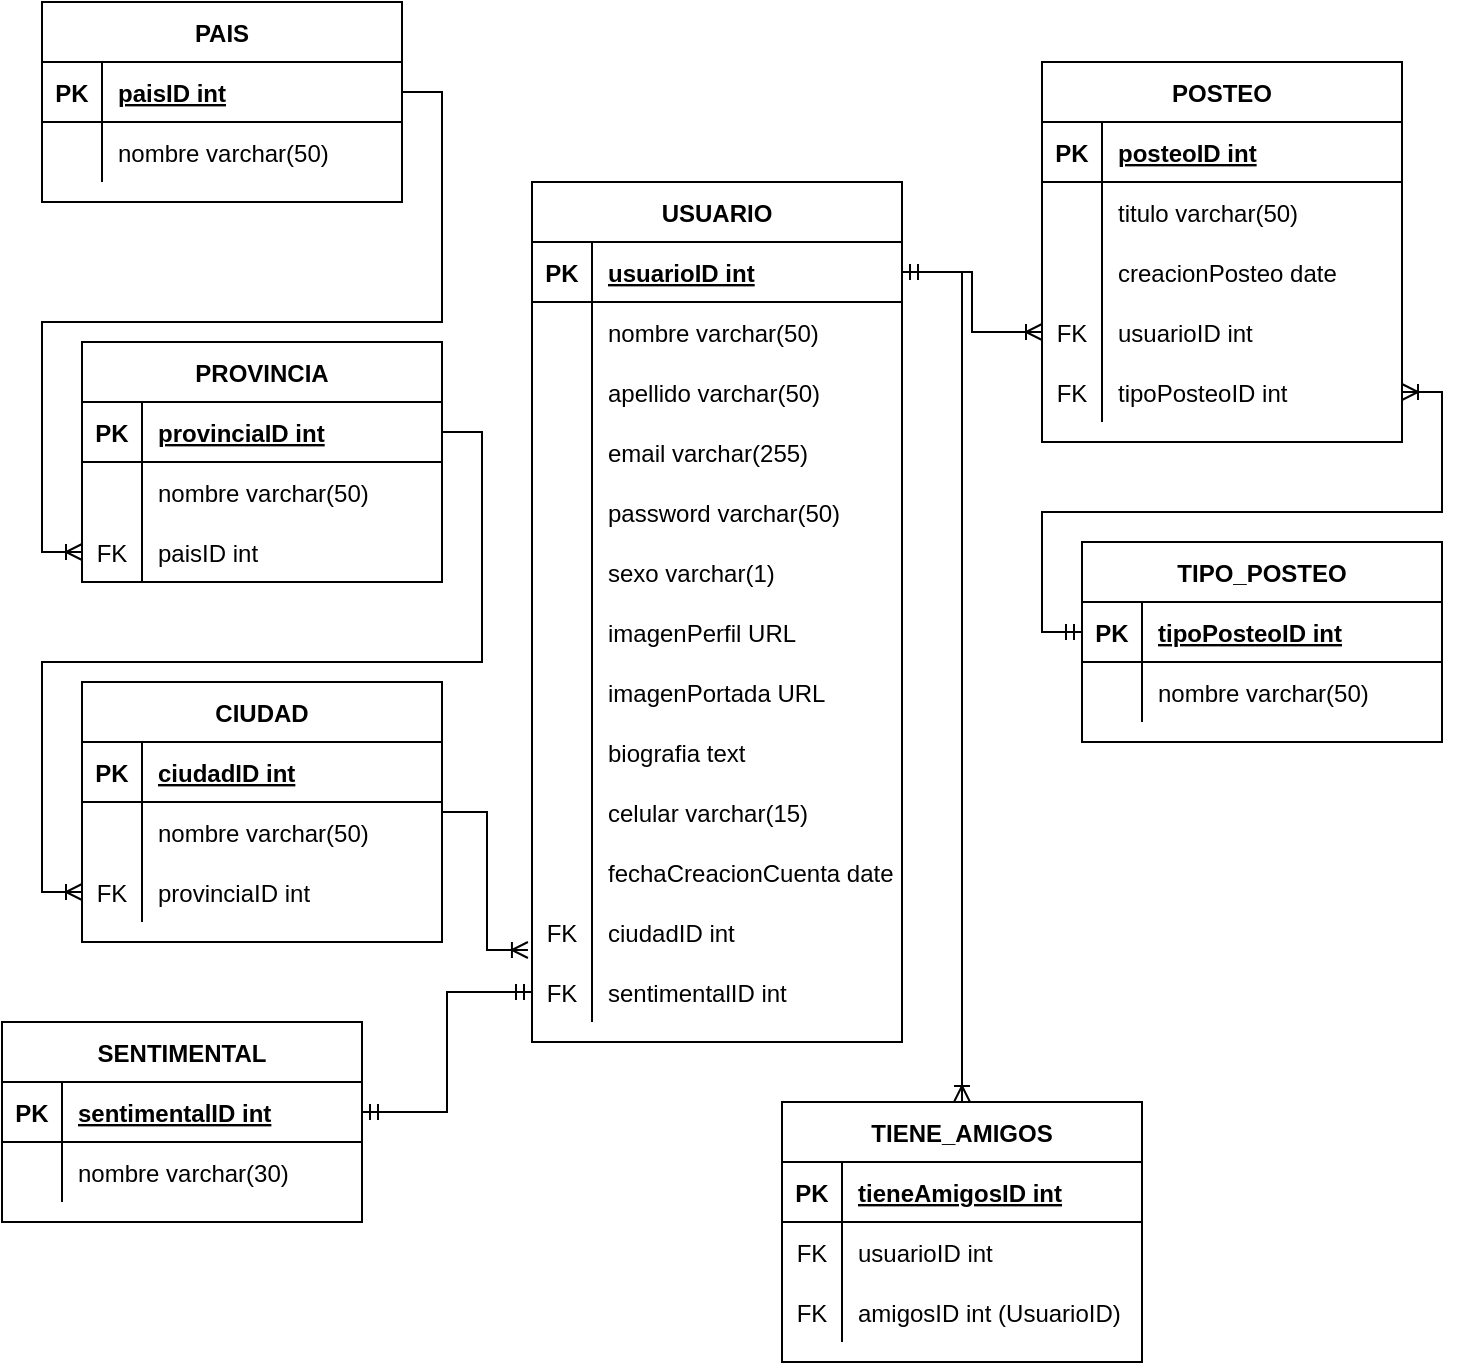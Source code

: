 <mxfile version="15.7.3" type="device"><diagram id="R2lEEEUBdFMjLlhIrx00" name="RedSocial"><mxGraphModel dx="868" dy="563" grid="1" gridSize="10" guides="1" tooltips="1" connect="1" arrows="1" fold="1" page="1" pageScale="1" pageWidth="850" pageHeight="1100" math="0" shadow="0" extFonts="Permanent Marker^https://fonts.googleapis.com/css?family=Permanent+Marker"><root><mxCell id="0"/><mxCell id="1" parent="0"/><mxCell id="go2AVu2_f8oCW-otN9PU-28" value="USUARIO" style="shape=table;startSize=30;container=1;collapsible=1;childLayout=tableLayout;fixedRows=1;rowLines=0;fontStyle=1;align=center;resizeLast=1;" parent="1" vertex="1"><mxGeometry x="335" y="210" width="185" height="430" as="geometry"/></mxCell><mxCell id="go2AVu2_f8oCW-otN9PU-29" value="" style="shape=partialRectangle;collapsible=0;dropTarget=0;pointerEvents=0;fillColor=none;top=0;left=0;bottom=1;right=0;points=[[0,0.5],[1,0.5]];portConstraint=eastwest;" parent="go2AVu2_f8oCW-otN9PU-28" vertex="1"><mxGeometry y="30" width="185" height="30" as="geometry"/></mxCell><mxCell id="go2AVu2_f8oCW-otN9PU-30" value="PK" style="shape=partialRectangle;connectable=0;fillColor=none;top=0;left=0;bottom=0;right=0;fontStyle=1;overflow=hidden;" parent="go2AVu2_f8oCW-otN9PU-29" vertex="1"><mxGeometry width="30" height="30" as="geometry"><mxRectangle width="30" height="30" as="alternateBounds"/></mxGeometry></mxCell><mxCell id="go2AVu2_f8oCW-otN9PU-31" value="usuarioID int" style="shape=partialRectangle;connectable=0;fillColor=none;top=0;left=0;bottom=0;right=0;align=left;spacingLeft=6;fontStyle=5;overflow=hidden;" parent="go2AVu2_f8oCW-otN9PU-29" vertex="1"><mxGeometry x="30" width="155" height="30" as="geometry"><mxRectangle width="155" height="30" as="alternateBounds"/></mxGeometry></mxCell><mxCell id="go2AVu2_f8oCW-otN9PU-5" value="" style="shape=partialRectangle;collapsible=0;dropTarget=0;pointerEvents=0;fillColor=none;top=0;left=0;bottom=0;right=0;points=[[0,0.5],[1,0.5]];portConstraint=eastwest;" parent="go2AVu2_f8oCW-otN9PU-28" vertex="1"><mxGeometry y="60" width="185" height="30" as="geometry"/></mxCell><mxCell id="go2AVu2_f8oCW-otN9PU-6" value="" style="shape=partialRectangle;connectable=0;fillColor=none;top=0;left=0;bottom=0;right=0;editable=1;overflow=hidden;" parent="go2AVu2_f8oCW-otN9PU-5" vertex="1"><mxGeometry width="30" height="30" as="geometry"><mxRectangle width="30" height="30" as="alternateBounds"/></mxGeometry></mxCell><mxCell id="go2AVu2_f8oCW-otN9PU-7" value="nombre varchar(50)" style="shape=partialRectangle;connectable=0;fillColor=none;top=0;left=0;bottom=0;right=0;align=left;spacingLeft=6;overflow=hidden;" parent="go2AVu2_f8oCW-otN9PU-5" vertex="1"><mxGeometry x="30" width="155" height="30" as="geometry"><mxRectangle width="155" height="30" as="alternateBounds"/></mxGeometry></mxCell><mxCell id="go2AVu2_f8oCW-otN9PU-8" value="" style="shape=partialRectangle;collapsible=0;dropTarget=0;pointerEvents=0;fillColor=none;top=0;left=0;bottom=0;right=0;points=[[0,0.5],[1,0.5]];portConstraint=eastwest;" parent="go2AVu2_f8oCW-otN9PU-28" vertex="1"><mxGeometry y="90" width="185" height="30" as="geometry"/></mxCell><mxCell id="go2AVu2_f8oCW-otN9PU-9" value="" style="shape=partialRectangle;connectable=0;fillColor=none;top=0;left=0;bottom=0;right=0;editable=1;overflow=hidden;" parent="go2AVu2_f8oCW-otN9PU-8" vertex="1"><mxGeometry width="30" height="30" as="geometry"><mxRectangle width="30" height="30" as="alternateBounds"/></mxGeometry></mxCell><mxCell id="go2AVu2_f8oCW-otN9PU-10" value="apellido varchar(50)" style="shape=partialRectangle;connectable=0;fillColor=none;top=0;left=0;bottom=0;right=0;align=left;spacingLeft=6;overflow=hidden;" parent="go2AVu2_f8oCW-otN9PU-8" vertex="1"><mxGeometry x="30" width="155" height="30" as="geometry"><mxRectangle width="155" height="30" as="alternateBounds"/></mxGeometry></mxCell><mxCell id="go2AVu2_f8oCW-otN9PU-14" value="" style="shape=partialRectangle;collapsible=0;dropTarget=0;pointerEvents=0;fillColor=none;top=0;left=0;bottom=0;right=0;points=[[0,0.5],[1,0.5]];portConstraint=eastwest;" parent="go2AVu2_f8oCW-otN9PU-28" vertex="1"><mxGeometry y="120" width="185" height="30" as="geometry"/></mxCell><mxCell id="go2AVu2_f8oCW-otN9PU-15" value="" style="shape=partialRectangle;connectable=0;fillColor=none;top=0;left=0;bottom=0;right=0;editable=1;overflow=hidden;" parent="go2AVu2_f8oCW-otN9PU-14" vertex="1"><mxGeometry width="30" height="30" as="geometry"><mxRectangle width="30" height="30" as="alternateBounds"/></mxGeometry></mxCell><mxCell id="go2AVu2_f8oCW-otN9PU-16" value="email varchar(255)" style="shape=partialRectangle;connectable=0;fillColor=none;top=0;left=0;bottom=0;right=0;align=left;spacingLeft=6;overflow=hidden;" parent="go2AVu2_f8oCW-otN9PU-14" vertex="1"><mxGeometry x="30" width="155" height="30" as="geometry"><mxRectangle width="155" height="30" as="alternateBounds"/></mxGeometry></mxCell><mxCell id="go2AVu2_f8oCW-otN9PU-20" value="" style="shape=partialRectangle;collapsible=0;dropTarget=0;pointerEvents=0;fillColor=none;top=0;left=0;bottom=0;right=0;points=[[0,0.5],[1,0.5]];portConstraint=eastwest;" parent="go2AVu2_f8oCW-otN9PU-28" vertex="1"><mxGeometry y="150" width="185" height="30" as="geometry"/></mxCell><mxCell id="go2AVu2_f8oCW-otN9PU-21" value="" style="shape=partialRectangle;connectable=0;fillColor=none;top=0;left=0;bottom=0;right=0;editable=1;overflow=hidden;" parent="go2AVu2_f8oCW-otN9PU-20" vertex="1"><mxGeometry width="30" height="30" as="geometry"><mxRectangle width="30" height="30" as="alternateBounds"/></mxGeometry></mxCell><mxCell id="go2AVu2_f8oCW-otN9PU-22" value="password varchar(50)" style="shape=partialRectangle;connectable=0;fillColor=none;top=0;left=0;bottom=0;right=0;align=left;spacingLeft=6;overflow=hidden;" parent="go2AVu2_f8oCW-otN9PU-20" vertex="1"><mxGeometry x="30" width="155" height="30" as="geometry"><mxRectangle width="155" height="30" as="alternateBounds"/></mxGeometry></mxCell><mxCell id="go2AVu2_f8oCW-otN9PU-35" value="" style="shape=partialRectangle;collapsible=0;dropTarget=0;pointerEvents=0;fillColor=none;top=0;left=0;bottom=0;right=0;points=[[0,0.5],[1,0.5]];portConstraint=eastwest;" parent="go2AVu2_f8oCW-otN9PU-28" vertex="1"><mxGeometry y="180" width="185" height="30" as="geometry"/></mxCell><mxCell id="go2AVu2_f8oCW-otN9PU-36" value="" style="shape=partialRectangle;connectable=0;fillColor=none;top=0;left=0;bottom=0;right=0;editable=1;overflow=hidden;" parent="go2AVu2_f8oCW-otN9PU-35" vertex="1"><mxGeometry width="30" height="30" as="geometry"><mxRectangle width="30" height="30" as="alternateBounds"/></mxGeometry></mxCell><mxCell id="go2AVu2_f8oCW-otN9PU-37" value="sexo varchar(1)" style="shape=partialRectangle;connectable=0;fillColor=none;top=0;left=0;bottom=0;right=0;align=left;spacingLeft=6;overflow=hidden;" parent="go2AVu2_f8oCW-otN9PU-35" vertex="1"><mxGeometry x="30" width="155" height="30" as="geometry"><mxRectangle width="155" height="30" as="alternateBounds"/></mxGeometry></mxCell><mxCell id="go2AVu2_f8oCW-otN9PU-38" value="" style="shape=partialRectangle;collapsible=0;dropTarget=0;pointerEvents=0;fillColor=none;top=0;left=0;bottom=0;right=0;points=[[0,0.5],[1,0.5]];portConstraint=eastwest;" parent="go2AVu2_f8oCW-otN9PU-28" vertex="1"><mxGeometry y="210" width="185" height="30" as="geometry"/></mxCell><mxCell id="go2AVu2_f8oCW-otN9PU-39" value="" style="shape=partialRectangle;connectable=0;fillColor=none;top=0;left=0;bottom=0;right=0;editable=1;overflow=hidden;" parent="go2AVu2_f8oCW-otN9PU-38" vertex="1"><mxGeometry width="30" height="30" as="geometry"><mxRectangle width="30" height="30" as="alternateBounds"/></mxGeometry></mxCell><mxCell id="go2AVu2_f8oCW-otN9PU-40" value="imagenPerfil URL" style="shape=partialRectangle;connectable=0;fillColor=none;top=0;left=0;bottom=0;right=0;align=left;spacingLeft=6;overflow=hidden;" parent="go2AVu2_f8oCW-otN9PU-38" vertex="1"><mxGeometry x="30" width="155" height="30" as="geometry"><mxRectangle width="155" height="30" as="alternateBounds"/></mxGeometry></mxCell><mxCell id="go2AVu2_f8oCW-otN9PU-45" value="" style="shape=partialRectangle;collapsible=0;dropTarget=0;pointerEvents=0;fillColor=none;top=0;left=0;bottom=0;right=0;points=[[0,0.5],[1,0.5]];portConstraint=eastwest;" parent="go2AVu2_f8oCW-otN9PU-28" vertex="1"><mxGeometry y="240" width="185" height="30" as="geometry"/></mxCell><mxCell id="go2AVu2_f8oCW-otN9PU-46" value="" style="shape=partialRectangle;connectable=0;fillColor=none;top=0;left=0;bottom=0;right=0;editable=1;overflow=hidden;" parent="go2AVu2_f8oCW-otN9PU-45" vertex="1"><mxGeometry width="30" height="30" as="geometry"><mxRectangle width="30" height="30" as="alternateBounds"/></mxGeometry></mxCell><mxCell id="go2AVu2_f8oCW-otN9PU-47" value="imagenPortada URL" style="shape=partialRectangle;connectable=0;fillColor=none;top=0;left=0;bottom=0;right=0;align=left;spacingLeft=6;overflow=hidden;" parent="go2AVu2_f8oCW-otN9PU-45" vertex="1"><mxGeometry x="30" width="155" height="30" as="geometry"><mxRectangle width="155" height="30" as="alternateBounds"/></mxGeometry></mxCell><mxCell id="go2AVu2_f8oCW-otN9PU-42" value="" style="shape=partialRectangle;collapsible=0;dropTarget=0;pointerEvents=0;fillColor=none;top=0;left=0;bottom=0;right=0;points=[[0,0.5],[1,0.5]];portConstraint=eastwest;" parent="go2AVu2_f8oCW-otN9PU-28" vertex="1"><mxGeometry y="270" width="185" height="30" as="geometry"/></mxCell><mxCell id="go2AVu2_f8oCW-otN9PU-43" value="" style="shape=partialRectangle;connectable=0;fillColor=none;top=0;left=0;bottom=0;right=0;editable=1;overflow=hidden;" parent="go2AVu2_f8oCW-otN9PU-42" vertex="1"><mxGeometry width="30" height="30" as="geometry"><mxRectangle width="30" height="30" as="alternateBounds"/></mxGeometry></mxCell><mxCell id="go2AVu2_f8oCW-otN9PU-44" value="biografia text" style="shape=partialRectangle;connectable=0;fillColor=none;top=0;left=0;bottom=0;right=0;align=left;spacingLeft=6;overflow=hidden;" parent="go2AVu2_f8oCW-otN9PU-42" vertex="1"><mxGeometry x="30" width="155" height="30" as="geometry"><mxRectangle width="155" height="30" as="alternateBounds"/></mxGeometry></mxCell><mxCell id="go2AVu2_f8oCW-otN9PU-101" value="" style="shape=partialRectangle;collapsible=0;dropTarget=0;pointerEvents=0;fillColor=none;top=0;left=0;bottom=0;right=0;points=[[0,0.5],[1,0.5]];portConstraint=eastwest;" parent="go2AVu2_f8oCW-otN9PU-28" vertex="1"><mxGeometry y="300" width="185" height="30" as="geometry"/></mxCell><mxCell id="go2AVu2_f8oCW-otN9PU-102" value="" style="shape=partialRectangle;connectable=0;fillColor=none;top=0;left=0;bottom=0;right=0;editable=1;overflow=hidden;" parent="go2AVu2_f8oCW-otN9PU-101" vertex="1"><mxGeometry width="30" height="30" as="geometry"><mxRectangle width="30" height="30" as="alternateBounds"/></mxGeometry></mxCell><mxCell id="go2AVu2_f8oCW-otN9PU-103" value="celular varchar(15)" style="shape=partialRectangle;connectable=0;fillColor=none;top=0;left=0;bottom=0;right=0;align=left;spacingLeft=6;overflow=hidden;" parent="go2AVu2_f8oCW-otN9PU-101" vertex="1"><mxGeometry x="30" width="155" height="30" as="geometry"><mxRectangle width="155" height="30" as="alternateBounds"/></mxGeometry></mxCell><mxCell id="go2AVu2_f8oCW-otN9PU-48" value="" style="shape=partialRectangle;collapsible=0;dropTarget=0;pointerEvents=0;fillColor=none;top=0;left=0;bottom=0;right=0;points=[[0,0.5],[1,0.5]];portConstraint=eastwest;" parent="go2AVu2_f8oCW-otN9PU-28" vertex="1"><mxGeometry y="330" width="185" height="30" as="geometry"/></mxCell><mxCell id="go2AVu2_f8oCW-otN9PU-49" value="" style="shape=partialRectangle;connectable=0;fillColor=none;top=0;left=0;bottom=0;right=0;editable=1;overflow=hidden;" parent="go2AVu2_f8oCW-otN9PU-48" vertex="1"><mxGeometry width="30" height="30" as="geometry"><mxRectangle width="30" height="30" as="alternateBounds"/></mxGeometry></mxCell><mxCell id="go2AVu2_f8oCW-otN9PU-50" value="fechaCreacionCuenta date" style="shape=partialRectangle;connectable=0;fillColor=none;top=0;left=0;bottom=0;right=0;align=left;spacingLeft=6;overflow=hidden;" parent="go2AVu2_f8oCW-otN9PU-48" vertex="1"><mxGeometry x="30" width="155" height="30" as="geometry"><mxRectangle width="155" height="30" as="alternateBounds"/></mxGeometry></mxCell><mxCell id="go2AVu2_f8oCW-otN9PU-69" value="" style="shape=partialRectangle;collapsible=0;dropTarget=0;pointerEvents=0;fillColor=none;top=0;left=0;bottom=0;right=0;points=[[0,0.5],[1,0.5]];portConstraint=eastwest;" parent="go2AVu2_f8oCW-otN9PU-28" vertex="1"><mxGeometry y="360" width="185" height="30" as="geometry"/></mxCell><mxCell id="go2AVu2_f8oCW-otN9PU-70" value="FK" style="shape=partialRectangle;connectable=0;fillColor=none;top=0;left=0;bottom=0;right=0;editable=1;overflow=hidden;" parent="go2AVu2_f8oCW-otN9PU-69" vertex="1"><mxGeometry width="30" height="30" as="geometry"><mxRectangle width="30" height="30" as="alternateBounds"/></mxGeometry></mxCell><mxCell id="go2AVu2_f8oCW-otN9PU-71" value="ciudadID int" style="shape=partialRectangle;connectable=0;fillColor=none;top=0;left=0;bottom=0;right=0;align=left;spacingLeft=6;overflow=hidden;" parent="go2AVu2_f8oCW-otN9PU-69" vertex="1"><mxGeometry x="30" width="155" height="30" as="geometry"><mxRectangle width="155" height="30" as="alternateBounds"/></mxGeometry></mxCell><mxCell id="go2AVu2_f8oCW-otN9PU-51" value="" style="shape=partialRectangle;collapsible=0;dropTarget=0;pointerEvents=0;fillColor=none;top=0;left=0;bottom=0;right=0;points=[[0,0.5],[1,0.5]];portConstraint=eastwest;" parent="go2AVu2_f8oCW-otN9PU-28" vertex="1"><mxGeometry y="390" width="185" height="30" as="geometry"/></mxCell><mxCell id="go2AVu2_f8oCW-otN9PU-52" value="FK" style="shape=partialRectangle;connectable=0;fillColor=none;top=0;left=0;bottom=0;right=0;editable=1;overflow=hidden;" parent="go2AVu2_f8oCW-otN9PU-51" vertex="1"><mxGeometry width="30" height="30" as="geometry"><mxRectangle width="30" height="30" as="alternateBounds"/></mxGeometry></mxCell><mxCell id="go2AVu2_f8oCW-otN9PU-53" value="sentimentalID int" style="shape=partialRectangle;connectable=0;fillColor=none;top=0;left=0;bottom=0;right=0;align=left;spacingLeft=6;overflow=hidden;" parent="go2AVu2_f8oCW-otN9PU-51" vertex="1"><mxGeometry x="30" width="155" height="30" as="geometry"><mxRectangle width="155" height="30" as="alternateBounds"/></mxGeometry></mxCell><mxCell id="go2AVu2_f8oCW-otN9PU-54" value="SENTIMENTAL" style="shape=table;startSize=30;container=1;collapsible=1;childLayout=tableLayout;fixedRows=1;rowLines=0;fontStyle=1;align=center;resizeLast=1;" parent="1" vertex="1"><mxGeometry x="70" y="630" width="180" height="100" as="geometry"/></mxCell><mxCell id="go2AVu2_f8oCW-otN9PU-55" value="" style="shape=partialRectangle;collapsible=0;dropTarget=0;pointerEvents=0;fillColor=none;top=0;left=0;bottom=1;right=0;points=[[0,0.5],[1,0.5]];portConstraint=eastwest;" parent="go2AVu2_f8oCW-otN9PU-54" vertex="1"><mxGeometry y="30" width="180" height="30" as="geometry"/></mxCell><mxCell id="go2AVu2_f8oCW-otN9PU-56" value="PK" style="shape=partialRectangle;connectable=0;fillColor=none;top=0;left=0;bottom=0;right=0;fontStyle=1;overflow=hidden;" parent="go2AVu2_f8oCW-otN9PU-55" vertex="1"><mxGeometry width="30" height="30" as="geometry"><mxRectangle width="30" height="30" as="alternateBounds"/></mxGeometry></mxCell><mxCell id="go2AVu2_f8oCW-otN9PU-57" value="sentimentalID int" style="shape=partialRectangle;connectable=0;fillColor=none;top=0;left=0;bottom=0;right=0;align=left;spacingLeft=6;fontStyle=5;overflow=hidden;" parent="go2AVu2_f8oCW-otN9PU-55" vertex="1"><mxGeometry x="30" width="150" height="30" as="geometry"><mxRectangle width="150" height="30" as="alternateBounds"/></mxGeometry></mxCell><mxCell id="go2AVu2_f8oCW-otN9PU-58" value="" style="shape=partialRectangle;collapsible=0;dropTarget=0;pointerEvents=0;fillColor=none;top=0;left=0;bottom=0;right=0;points=[[0,0.5],[1,0.5]];portConstraint=eastwest;" parent="go2AVu2_f8oCW-otN9PU-54" vertex="1"><mxGeometry y="60" width="180" height="30" as="geometry"/></mxCell><mxCell id="go2AVu2_f8oCW-otN9PU-59" value="" style="shape=partialRectangle;connectable=0;fillColor=none;top=0;left=0;bottom=0;right=0;editable=1;overflow=hidden;" parent="go2AVu2_f8oCW-otN9PU-58" vertex="1"><mxGeometry width="30" height="30" as="geometry"><mxRectangle width="30" height="30" as="alternateBounds"/></mxGeometry></mxCell><mxCell id="go2AVu2_f8oCW-otN9PU-60" value="nombre varchar(30)" style="shape=partialRectangle;connectable=0;fillColor=none;top=0;left=0;bottom=0;right=0;align=left;spacingLeft=6;overflow=hidden;" parent="go2AVu2_f8oCW-otN9PU-58" vertex="1"><mxGeometry x="30" width="150" height="30" as="geometry"><mxRectangle width="150" height="30" as="alternateBounds"/></mxGeometry></mxCell><mxCell id="go2AVu2_f8oCW-otN9PU-68" style="edgeStyle=orthogonalEdgeStyle;rounded=0;orthogonalLoop=1;jettySize=auto;html=1;entryX=0;entryY=0.5;entryDx=0;entryDy=0;startArrow=ERmandOne;startFill=0;endArrow=ERmandOne;endFill=0;" parent="1" source="go2AVu2_f8oCW-otN9PU-55" target="go2AVu2_f8oCW-otN9PU-51" edge="1"><mxGeometry relative="1" as="geometry"/></mxCell><mxCell id="go2AVu2_f8oCW-otN9PU-72" value="PAIS" style="shape=table;startSize=30;container=1;collapsible=1;childLayout=tableLayout;fixedRows=1;rowLines=0;fontStyle=1;align=center;resizeLast=1;" parent="1" vertex="1"><mxGeometry x="90" y="120" width="180" height="100" as="geometry"/></mxCell><mxCell id="go2AVu2_f8oCW-otN9PU-73" value="" style="shape=partialRectangle;collapsible=0;dropTarget=0;pointerEvents=0;fillColor=none;top=0;left=0;bottom=1;right=0;points=[[0,0.5],[1,0.5]];portConstraint=eastwest;" parent="go2AVu2_f8oCW-otN9PU-72" vertex="1"><mxGeometry y="30" width="180" height="30" as="geometry"/></mxCell><mxCell id="go2AVu2_f8oCW-otN9PU-74" value="PK" style="shape=partialRectangle;connectable=0;fillColor=none;top=0;left=0;bottom=0;right=0;fontStyle=1;overflow=hidden;" parent="go2AVu2_f8oCW-otN9PU-73" vertex="1"><mxGeometry width="30" height="30" as="geometry"><mxRectangle width="30" height="30" as="alternateBounds"/></mxGeometry></mxCell><mxCell id="go2AVu2_f8oCW-otN9PU-75" value="paisID int" style="shape=partialRectangle;connectable=0;fillColor=none;top=0;left=0;bottom=0;right=0;align=left;spacingLeft=6;fontStyle=5;overflow=hidden;" parent="go2AVu2_f8oCW-otN9PU-73" vertex="1"><mxGeometry x="30" width="150" height="30" as="geometry"><mxRectangle width="150" height="30" as="alternateBounds"/></mxGeometry></mxCell><mxCell id="go2AVu2_f8oCW-otN9PU-76" value="" style="shape=partialRectangle;collapsible=0;dropTarget=0;pointerEvents=0;fillColor=none;top=0;left=0;bottom=0;right=0;points=[[0,0.5],[1,0.5]];portConstraint=eastwest;" parent="go2AVu2_f8oCW-otN9PU-72" vertex="1"><mxGeometry y="60" width="180" height="30" as="geometry"/></mxCell><mxCell id="go2AVu2_f8oCW-otN9PU-77" value="" style="shape=partialRectangle;connectable=0;fillColor=none;top=0;left=0;bottom=0;right=0;editable=1;overflow=hidden;" parent="go2AVu2_f8oCW-otN9PU-76" vertex="1"><mxGeometry width="30" height="30" as="geometry"><mxRectangle width="30" height="30" as="alternateBounds"/></mxGeometry></mxCell><mxCell id="go2AVu2_f8oCW-otN9PU-78" value="nombre varchar(50)" style="shape=partialRectangle;connectable=0;fillColor=none;top=0;left=0;bottom=0;right=0;align=left;spacingLeft=6;overflow=hidden;" parent="go2AVu2_f8oCW-otN9PU-76" vertex="1"><mxGeometry x="30" width="150" height="30" as="geometry"><mxRectangle width="150" height="30" as="alternateBounds"/></mxGeometry></mxCell><mxCell id="go2AVu2_f8oCW-otN9PU-135" value="POSTEO" style="shape=table;startSize=30;container=1;collapsible=1;childLayout=tableLayout;fixedRows=1;rowLines=0;fontStyle=1;align=center;resizeLast=1;" parent="1" vertex="1"><mxGeometry x="590" y="150" width="180" height="190" as="geometry"/></mxCell><mxCell id="go2AVu2_f8oCW-otN9PU-136" value="" style="shape=partialRectangle;collapsible=0;dropTarget=0;pointerEvents=0;fillColor=none;top=0;left=0;bottom=1;right=0;points=[[0,0.5],[1,0.5]];portConstraint=eastwest;" parent="go2AVu2_f8oCW-otN9PU-135" vertex="1"><mxGeometry y="30" width="180" height="30" as="geometry"/></mxCell><mxCell id="go2AVu2_f8oCW-otN9PU-137" value="PK" style="shape=partialRectangle;connectable=0;fillColor=none;top=0;left=0;bottom=0;right=0;fontStyle=1;overflow=hidden;" parent="go2AVu2_f8oCW-otN9PU-136" vertex="1"><mxGeometry width="30" height="30" as="geometry"><mxRectangle width="30" height="30" as="alternateBounds"/></mxGeometry></mxCell><mxCell id="go2AVu2_f8oCW-otN9PU-138" value="posteoID int" style="shape=partialRectangle;connectable=0;fillColor=none;top=0;left=0;bottom=0;right=0;align=left;spacingLeft=6;fontStyle=5;overflow=hidden;" parent="go2AVu2_f8oCW-otN9PU-136" vertex="1"><mxGeometry x="30" width="150" height="30" as="geometry"><mxRectangle width="150" height="30" as="alternateBounds"/></mxGeometry></mxCell><mxCell id="go2AVu2_f8oCW-otN9PU-139" value="" style="shape=partialRectangle;collapsible=0;dropTarget=0;pointerEvents=0;fillColor=none;top=0;left=0;bottom=0;right=0;points=[[0,0.5],[1,0.5]];portConstraint=eastwest;" parent="go2AVu2_f8oCW-otN9PU-135" vertex="1"><mxGeometry y="60" width="180" height="30" as="geometry"/></mxCell><mxCell id="go2AVu2_f8oCW-otN9PU-140" value="" style="shape=partialRectangle;connectable=0;fillColor=none;top=0;left=0;bottom=0;right=0;editable=1;overflow=hidden;" parent="go2AVu2_f8oCW-otN9PU-139" vertex="1"><mxGeometry width="30" height="30" as="geometry"><mxRectangle width="30" height="30" as="alternateBounds"/></mxGeometry></mxCell><mxCell id="go2AVu2_f8oCW-otN9PU-141" value="titulo varchar(50)" style="shape=partialRectangle;connectable=0;fillColor=none;top=0;left=0;bottom=0;right=0;align=left;spacingLeft=6;overflow=hidden;" parent="go2AVu2_f8oCW-otN9PU-139" vertex="1"><mxGeometry x="30" width="150" height="30" as="geometry"><mxRectangle width="150" height="30" as="alternateBounds"/></mxGeometry></mxCell><mxCell id="go2AVu2_f8oCW-otN9PU-142" value="" style="shape=partialRectangle;collapsible=0;dropTarget=0;pointerEvents=0;fillColor=none;top=0;left=0;bottom=0;right=0;points=[[0,0.5],[1,0.5]];portConstraint=eastwest;" parent="go2AVu2_f8oCW-otN9PU-135" vertex="1"><mxGeometry y="90" width="180" height="30" as="geometry"/></mxCell><mxCell id="go2AVu2_f8oCW-otN9PU-143" value="" style="shape=partialRectangle;connectable=0;fillColor=none;top=0;left=0;bottom=0;right=0;editable=1;overflow=hidden;" parent="go2AVu2_f8oCW-otN9PU-142" vertex="1"><mxGeometry width="30" height="30" as="geometry"><mxRectangle width="30" height="30" as="alternateBounds"/></mxGeometry></mxCell><mxCell id="go2AVu2_f8oCW-otN9PU-144" value="creacionPosteo date" style="shape=partialRectangle;connectable=0;fillColor=none;top=0;left=0;bottom=0;right=0;align=left;spacingLeft=6;overflow=hidden;" parent="go2AVu2_f8oCW-otN9PU-142" vertex="1"><mxGeometry x="30" width="150" height="30" as="geometry"><mxRectangle width="150" height="30" as="alternateBounds"/></mxGeometry></mxCell><mxCell id="go2AVu2_f8oCW-otN9PU-162" value="" style="shape=partialRectangle;collapsible=0;dropTarget=0;pointerEvents=0;fillColor=none;top=0;left=0;bottom=0;right=0;points=[[0,0.5],[1,0.5]];portConstraint=eastwest;" parent="go2AVu2_f8oCW-otN9PU-135" vertex="1"><mxGeometry y="120" width="180" height="30" as="geometry"/></mxCell><mxCell id="go2AVu2_f8oCW-otN9PU-163" value="FK" style="shape=partialRectangle;connectable=0;fillColor=none;top=0;left=0;bottom=0;right=0;editable=1;overflow=hidden;" parent="go2AVu2_f8oCW-otN9PU-162" vertex="1"><mxGeometry width="30" height="30" as="geometry"><mxRectangle width="30" height="30" as="alternateBounds"/></mxGeometry></mxCell><mxCell id="go2AVu2_f8oCW-otN9PU-164" value="usuarioID int" style="shape=partialRectangle;connectable=0;fillColor=none;top=0;left=0;bottom=0;right=0;align=left;spacingLeft=6;overflow=hidden;" parent="go2AVu2_f8oCW-otN9PU-162" vertex="1"><mxGeometry x="30" width="150" height="30" as="geometry"><mxRectangle width="150" height="30" as="alternateBounds"/></mxGeometry></mxCell><mxCell id="go2AVu2_f8oCW-otN9PU-145" value="" style="shape=partialRectangle;collapsible=0;dropTarget=0;pointerEvents=0;fillColor=none;top=0;left=0;bottom=0;right=0;points=[[0,0.5],[1,0.5]];portConstraint=eastwest;" parent="go2AVu2_f8oCW-otN9PU-135" vertex="1"><mxGeometry y="150" width="180" height="30" as="geometry"/></mxCell><mxCell id="go2AVu2_f8oCW-otN9PU-146" value="FK" style="shape=partialRectangle;connectable=0;fillColor=none;top=0;left=0;bottom=0;right=0;editable=1;overflow=hidden;" parent="go2AVu2_f8oCW-otN9PU-145" vertex="1"><mxGeometry width="30" height="30" as="geometry"><mxRectangle width="30" height="30" as="alternateBounds"/></mxGeometry></mxCell><mxCell id="go2AVu2_f8oCW-otN9PU-147" value="tipoPosteoID int" style="shape=partialRectangle;connectable=0;fillColor=none;top=0;left=0;bottom=0;right=0;align=left;spacingLeft=6;overflow=hidden;" parent="go2AVu2_f8oCW-otN9PU-145" vertex="1"><mxGeometry x="30" width="150" height="30" as="geometry"><mxRectangle width="150" height="30" as="alternateBounds"/></mxGeometry></mxCell><mxCell id="go2AVu2_f8oCW-otN9PU-148" value="TIPO_POSTEO" style="shape=table;startSize=30;container=1;collapsible=1;childLayout=tableLayout;fixedRows=1;rowLines=0;fontStyle=1;align=center;resizeLast=1;" parent="1" vertex="1"><mxGeometry x="610" y="390" width="180" height="100" as="geometry"/></mxCell><mxCell id="go2AVu2_f8oCW-otN9PU-149" value="" style="shape=partialRectangle;collapsible=0;dropTarget=0;pointerEvents=0;fillColor=none;top=0;left=0;bottom=1;right=0;points=[[0,0.5],[1,0.5]];portConstraint=eastwest;" parent="go2AVu2_f8oCW-otN9PU-148" vertex="1"><mxGeometry y="30" width="180" height="30" as="geometry"/></mxCell><mxCell id="go2AVu2_f8oCW-otN9PU-150" value="PK" style="shape=partialRectangle;connectable=0;fillColor=none;top=0;left=0;bottom=0;right=0;fontStyle=1;overflow=hidden;" parent="go2AVu2_f8oCW-otN9PU-149" vertex="1"><mxGeometry width="30" height="30" as="geometry"><mxRectangle width="30" height="30" as="alternateBounds"/></mxGeometry></mxCell><mxCell id="go2AVu2_f8oCW-otN9PU-151" value="tipoPosteoID int" style="shape=partialRectangle;connectable=0;fillColor=none;top=0;left=0;bottom=0;right=0;align=left;spacingLeft=6;fontStyle=5;overflow=hidden;" parent="go2AVu2_f8oCW-otN9PU-149" vertex="1"><mxGeometry x="30" width="150" height="30" as="geometry"><mxRectangle width="150" height="30" as="alternateBounds"/></mxGeometry></mxCell><mxCell id="go2AVu2_f8oCW-otN9PU-152" value="" style="shape=partialRectangle;collapsible=0;dropTarget=0;pointerEvents=0;fillColor=none;top=0;left=0;bottom=0;right=0;points=[[0,0.5],[1,0.5]];portConstraint=eastwest;" parent="go2AVu2_f8oCW-otN9PU-148" vertex="1"><mxGeometry y="60" width="180" height="30" as="geometry"/></mxCell><mxCell id="go2AVu2_f8oCW-otN9PU-153" value="" style="shape=partialRectangle;connectable=0;fillColor=none;top=0;left=0;bottom=0;right=0;editable=1;overflow=hidden;" parent="go2AVu2_f8oCW-otN9PU-152" vertex="1"><mxGeometry width="30" height="30" as="geometry"><mxRectangle width="30" height="30" as="alternateBounds"/></mxGeometry></mxCell><mxCell id="go2AVu2_f8oCW-otN9PU-154" value="nombre varchar(50)" style="shape=partialRectangle;connectable=0;fillColor=none;top=0;left=0;bottom=0;right=0;align=left;spacingLeft=6;overflow=hidden;" parent="go2AVu2_f8oCW-otN9PU-152" vertex="1"><mxGeometry x="30" width="150" height="30" as="geometry"><mxRectangle width="150" height="30" as="alternateBounds"/></mxGeometry></mxCell><mxCell id="go2AVu2_f8oCW-otN9PU-161" style="edgeStyle=orthogonalEdgeStyle;rounded=0;orthogonalLoop=1;jettySize=auto;html=1;exitX=0;exitY=0.5;exitDx=0;exitDy=0;startArrow=ERmandOne;startFill=0;endArrow=ERoneToMany;endFill=0;" parent="1" source="go2AVu2_f8oCW-otN9PU-149" target="go2AVu2_f8oCW-otN9PU-145" edge="1"><mxGeometry relative="1" as="geometry"/></mxCell><mxCell id="go2AVu2_f8oCW-otN9PU-165" style="edgeStyle=orthogonalEdgeStyle;rounded=0;orthogonalLoop=1;jettySize=auto;html=1;exitX=1;exitY=0.5;exitDx=0;exitDy=0;entryX=0;entryY=0.5;entryDx=0;entryDy=0;startArrow=ERmandOne;startFill=0;endArrow=ERoneToMany;endFill=0;" parent="1" source="go2AVu2_f8oCW-otN9PU-29" target="go2AVu2_f8oCW-otN9PU-162" edge="1"><mxGeometry relative="1" as="geometry"/></mxCell><mxCell id="go2AVu2_f8oCW-otN9PU-176" value="TIENE_AMIGOS" style="shape=table;startSize=30;container=1;collapsible=1;childLayout=tableLayout;fixedRows=1;rowLines=0;fontStyle=1;align=center;resizeLast=1;" parent="1" vertex="1"><mxGeometry x="460" y="670" width="180" height="130" as="geometry"/></mxCell><mxCell id="go2AVu2_f8oCW-otN9PU-177" value="" style="shape=partialRectangle;collapsible=0;dropTarget=0;pointerEvents=0;fillColor=none;top=0;left=0;bottom=1;right=0;points=[[0,0.5],[1,0.5]];portConstraint=eastwest;" parent="go2AVu2_f8oCW-otN9PU-176" vertex="1"><mxGeometry y="30" width="180" height="30" as="geometry"/></mxCell><mxCell id="go2AVu2_f8oCW-otN9PU-178" value="PK" style="shape=partialRectangle;connectable=0;fillColor=none;top=0;left=0;bottom=0;right=0;fontStyle=1;overflow=hidden;" parent="go2AVu2_f8oCW-otN9PU-177" vertex="1"><mxGeometry width="30" height="30" as="geometry"><mxRectangle width="30" height="30" as="alternateBounds"/></mxGeometry></mxCell><mxCell id="go2AVu2_f8oCW-otN9PU-179" value="tieneAmigosID int" style="shape=partialRectangle;connectable=0;fillColor=none;top=0;left=0;bottom=0;right=0;align=left;spacingLeft=6;fontStyle=5;overflow=hidden;" parent="go2AVu2_f8oCW-otN9PU-177" vertex="1"><mxGeometry x="30" width="150" height="30" as="geometry"><mxRectangle width="150" height="30" as="alternateBounds"/></mxGeometry></mxCell><mxCell id="go2AVu2_f8oCW-otN9PU-180" value="" style="shape=partialRectangle;collapsible=0;dropTarget=0;pointerEvents=0;fillColor=none;top=0;left=0;bottom=0;right=0;points=[[0,0.5],[1,0.5]];portConstraint=eastwest;" parent="go2AVu2_f8oCW-otN9PU-176" vertex="1"><mxGeometry y="60" width="180" height="30" as="geometry"/></mxCell><mxCell id="go2AVu2_f8oCW-otN9PU-181" value="FK" style="shape=partialRectangle;connectable=0;fillColor=none;top=0;left=0;bottom=0;right=0;editable=1;overflow=hidden;" parent="go2AVu2_f8oCW-otN9PU-180" vertex="1"><mxGeometry width="30" height="30" as="geometry"><mxRectangle width="30" height="30" as="alternateBounds"/></mxGeometry></mxCell><mxCell id="go2AVu2_f8oCW-otN9PU-182" value="usuarioID int" style="shape=partialRectangle;connectable=0;fillColor=none;top=0;left=0;bottom=0;right=0;align=left;spacingLeft=6;overflow=hidden;" parent="go2AVu2_f8oCW-otN9PU-180" vertex="1"><mxGeometry x="30" width="150" height="30" as="geometry"><mxRectangle width="150" height="30" as="alternateBounds"/></mxGeometry></mxCell><mxCell id="go2AVu2_f8oCW-otN9PU-183" value="" style="shape=partialRectangle;collapsible=0;dropTarget=0;pointerEvents=0;fillColor=none;top=0;left=0;bottom=0;right=0;points=[[0,0.5],[1,0.5]];portConstraint=eastwest;" parent="go2AVu2_f8oCW-otN9PU-176" vertex="1"><mxGeometry y="90" width="180" height="30" as="geometry"/></mxCell><mxCell id="go2AVu2_f8oCW-otN9PU-184" value="FK" style="shape=partialRectangle;connectable=0;fillColor=none;top=0;left=0;bottom=0;right=0;editable=1;overflow=hidden;" parent="go2AVu2_f8oCW-otN9PU-183" vertex="1"><mxGeometry width="30" height="30" as="geometry"><mxRectangle width="30" height="30" as="alternateBounds"/></mxGeometry></mxCell><mxCell id="go2AVu2_f8oCW-otN9PU-185" value="amigosID int (UsuarioID)" style="shape=partialRectangle;connectable=0;fillColor=none;top=0;left=0;bottom=0;right=0;align=left;spacingLeft=6;overflow=hidden;" parent="go2AVu2_f8oCW-otN9PU-183" vertex="1"><mxGeometry x="30" width="150" height="30" as="geometry"><mxRectangle width="150" height="30" as="alternateBounds"/></mxGeometry></mxCell><mxCell id="go2AVu2_f8oCW-otN9PU-191" style="edgeStyle=orthogonalEdgeStyle;rounded=0;orthogonalLoop=1;jettySize=auto;html=1;entryX=0.5;entryY=0;entryDx=0;entryDy=0;startArrow=ERmandOne;startFill=0;endArrow=ERoneToMany;endFill=0;exitX=1;exitY=0.5;exitDx=0;exitDy=0;" parent="1" source="go2AVu2_f8oCW-otN9PU-29" target="go2AVu2_f8oCW-otN9PU-176" edge="1"><mxGeometry relative="1" as="geometry"><mxPoint x="360" y="645" as="sourcePoint"/></mxGeometry></mxCell><mxCell id="_c2RhqxtFfKN--gdlmsU-1" value="PROVINCIA" style="shape=table;startSize=30;container=1;collapsible=1;childLayout=tableLayout;fixedRows=1;rowLines=0;fontStyle=1;align=center;resizeLast=1;" parent="1" vertex="1"><mxGeometry x="110" y="290" width="180" height="120" as="geometry"/></mxCell><mxCell id="_c2RhqxtFfKN--gdlmsU-2" value="" style="shape=partialRectangle;collapsible=0;dropTarget=0;pointerEvents=0;fillColor=none;top=0;left=0;bottom=1;right=0;points=[[0,0.5],[1,0.5]];portConstraint=eastwest;" parent="_c2RhqxtFfKN--gdlmsU-1" vertex="1"><mxGeometry y="30" width="180" height="30" as="geometry"/></mxCell><mxCell id="_c2RhqxtFfKN--gdlmsU-3" value="PK" style="shape=partialRectangle;connectable=0;fillColor=none;top=0;left=0;bottom=0;right=0;fontStyle=1;overflow=hidden;" parent="_c2RhqxtFfKN--gdlmsU-2" vertex="1"><mxGeometry width="30" height="30" as="geometry"><mxRectangle width="30" height="30" as="alternateBounds"/></mxGeometry></mxCell><mxCell id="_c2RhqxtFfKN--gdlmsU-4" value="provinciaID int" style="shape=partialRectangle;connectable=0;fillColor=none;top=0;left=0;bottom=0;right=0;align=left;spacingLeft=6;fontStyle=5;overflow=hidden;" parent="_c2RhqxtFfKN--gdlmsU-2" vertex="1"><mxGeometry x="30" width="150" height="30" as="geometry"><mxRectangle width="150" height="30" as="alternateBounds"/></mxGeometry></mxCell><mxCell id="_c2RhqxtFfKN--gdlmsU-5" value="" style="shape=partialRectangle;collapsible=0;dropTarget=0;pointerEvents=0;fillColor=none;top=0;left=0;bottom=0;right=0;points=[[0,0.5],[1,0.5]];portConstraint=eastwest;" parent="_c2RhqxtFfKN--gdlmsU-1" vertex="1"><mxGeometry y="60" width="180" height="30" as="geometry"/></mxCell><mxCell id="_c2RhqxtFfKN--gdlmsU-6" value="" style="shape=partialRectangle;connectable=0;fillColor=none;top=0;left=0;bottom=0;right=0;editable=1;overflow=hidden;" parent="_c2RhqxtFfKN--gdlmsU-5" vertex="1"><mxGeometry width="30" height="30" as="geometry"><mxRectangle width="30" height="30" as="alternateBounds"/></mxGeometry></mxCell><mxCell id="_c2RhqxtFfKN--gdlmsU-7" value="nombre varchar(50)" style="shape=partialRectangle;connectable=0;fillColor=none;top=0;left=0;bottom=0;right=0;align=left;spacingLeft=6;overflow=hidden;" parent="_c2RhqxtFfKN--gdlmsU-5" vertex="1"><mxGeometry x="30" width="150" height="30" as="geometry"><mxRectangle width="150" height="30" as="alternateBounds"/></mxGeometry></mxCell><mxCell id="_c2RhqxtFfKN--gdlmsU-8" value="" style="shape=partialRectangle;collapsible=0;dropTarget=0;pointerEvents=0;fillColor=none;top=0;left=0;bottom=0;right=0;points=[[0,0.5],[1,0.5]];portConstraint=eastwest;" parent="_c2RhqxtFfKN--gdlmsU-1" vertex="1"><mxGeometry y="90" width="180" height="30" as="geometry"/></mxCell><mxCell id="_c2RhqxtFfKN--gdlmsU-9" value="FK" style="shape=partialRectangle;connectable=0;fillColor=none;top=0;left=0;bottom=0;right=0;editable=1;overflow=hidden;" parent="_c2RhqxtFfKN--gdlmsU-8" vertex="1"><mxGeometry width="30" height="30" as="geometry"><mxRectangle width="30" height="30" as="alternateBounds"/></mxGeometry></mxCell><mxCell id="_c2RhqxtFfKN--gdlmsU-10" value="paisID int" style="shape=partialRectangle;connectable=0;fillColor=none;top=0;left=0;bottom=0;right=0;align=left;spacingLeft=6;overflow=hidden;" parent="_c2RhqxtFfKN--gdlmsU-8" vertex="1"><mxGeometry x="30" width="150" height="30" as="geometry"><mxRectangle width="150" height="30" as="alternateBounds"/></mxGeometry></mxCell><mxCell id="_c2RhqxtFfKN--gdlmsU-14" style="edgeStyle=orthogonalEdgeStyle;rounded=0;orthogonalLoop=1;jettySize=auto;html=1;entryX=0;entryY=0.5;entryDx=0;entryDy=0;endArrow=ERoneToMany;endFill=0;" parent="1" source="go2AVu2_f8oCW-otN9PU-73" target="_c2RhqxtFfKN--gdlmsU-8" edge="1"><mxGeometry relative="1" as="geometry"/></mxCell><mxCell id="_c2RhqxtFfKN--gdlmsU-29" style="edgeStyle=orthogonalEdgeStyle;rounded=0;orthogonalLoop=1;jettySize=auto;html=1;entryX=-0.011;entryY=0.8;entryDx=0;entryDy=0;entryPerimeter=0;endArrow=ERoneToMany;endFill=0;" parent="1" source="_c2RhqxtFfKN--gdlmsU-15" target="go2AVu2_f8oCW-otN9PU-69" edge="1"><mxGeometry relative="1" as="geometry"/></mxCell><mxCell id="_c2RhqxtFfKN--gdlmsU-15" value="CIUDAD" style="shape=table;startSize=30;container=1;collapsible=1;childLayout=tableLayout;fixedRows=1;rowLines=0;fontStyle=1;align=center;resizeLast=1;" parent="1" vertex="1"><mxGeometry x="110" y="460" width="180" height="130" as="geometry"/></mxCell><mxCell id="_c2RhqxtFfKN--gdlmsU-16" value="" style="shape=partialRectangle;collapsible=0;dropTarget=0;pointerEvents=0;fillColor=none;top=0;left=0;bottom=1;right=0;points=[[0,0.5],[1,0.5]];portConstraint=eastwest;" parent="_c2RhqxtFfKN--gdlmsU-15" vertex="1"><mxGeometry y="30" width="180" height="30" as="geometry"/></mxCell><mxCell id="_c2RhqxtFfKN--gdlmsU-17" value="PK" style="shape=partialRectangle;connectable=0;fillColor=none;top=0;left=0;bottom=0;right=0;fontStyle=1;overflow=hidden;" parent="_c2RhqxtFfKN--gdlmsU-16" vertex="1"><mxGeometry width="30" height="30" as="geometry"><mxRectangle width="30" height="30" as="alternateBounds"/></mxGeometry></mxCell><mxCell id="_c2RhqxtFfKN--gdlmsU-18" value="ciudadID int" style="shape=partialRectangle;connectable=0;fillColor=none;top=0;left=0;bottom=0;right=0;align=left;spacingLeft=6;fontStyle=5;overflow=hidden;" parent="_c2RhqxtFfKN--gdlmsU-16" vertex="1"><mxGeometry x="30" width="150" height="30" as="geometry"><mxRectangle width="150" height="30" as="alternateBounds"/></mxGeometry></mxCell><mxCell id="_c2RhqxtFfKN--gdlmsU-19" value="" style="shape=partialRectangle;collapsible=0;dropTarget=0;pointerEvents=0;fillColor=none;top=0;left=0;bottom=0;right=0;points=[[0,0.5],[1,0.5]];portConstraint=eastwest;" parent="_c2RhqxtFfKN--gdlmsU-15" vertex="1"><mxGeometry y="60" width="180" height="30" as="geometry"/></mxCell><mxCell id="_c2RhqxtFfKN--gdlmsU-20" value="" style="shape=partialRectangle;connectable=0;fillColor=none;top=0;left=0;bottom=0;right=0;editable=1;overflow=hidden;" parent="_c2RhqxtFfKN--gdlmsU-19" vertex="1"><mxGeometry width="30" height="30" as="geometry"><mxRectangle width="30" height="30" as="alternateBounds"/></mxGeometry></mxCell><mxCell id="_c2RhqxtFfKN--gdlmsU-21" value="nombre varchar(50)" style="shape=partialRectangle;connectable=0;fillColor=none;top=0;left=0;bottom=0;right=0;align=left;spacingLeft=6;overflow=hidden;" parent="_c2RhqxtFfKN--gdlmsU-19" vertex="1"><mxGeometry x="30" width="150" height="30" as="geometry"><mxRectangle width="150" height="30" as="alternateBounds"/></mxGeometry></mxCell><mxCell id="_c2RhqxtFfKN--gdlmsU-25" value="" style="shape=partialRectangle;collapsible=0;dropTarget=0;pointerEvents=0;fillColor=none;top=0;left=0;bottom=0;right=0;points=[[0,0.5],[1,0.5]];portConstraint=eastwest;" parent="_c2RhqxtFfKN--gdlmsU-15" vertex="1"><mxGeometry y="90" width="180" height="30" as="geometry"/></mxCell><mxCell id="_c2RhqxtFfKN--gdlmsU-26" value="FK" style="shape=partialRectangle;connectable=0;fillColor=none;top=0;left=0;bottom=0;right=0;editable=1;overflow=hidden;" parent="_c2RhqxtFfKN--gdlmsU-25" vertex="1"><mxGeometry width="30" height="30" as="geometry"><mxRectangle width="30" height="30" as="alternateBounds"/></mxGeometry></mxCell><mxCell id="_c2RhqxtFfKN--gdlmsU-27" value="provinciaID int" style="shape=partialRectangle;connectable=0;fillColor=none;top=0;left=0;bottom=0;right=0;align=left;spacingLeft=6;overflow=hidden;" parent="_c2RhqxtFfKN--gdlmsU-25" vertex="1"><mxGeometry x="30" width="150" height="30" as="geometry"><mxRectangle width="150" height="30" as="alternateBounds"/></mxGeometry></mxCell><mxCell id="_c2RhqxtFfKN--gdlmsU-28" style="edgeStyle=orthogonalEdgeStyle;rounded=0;orthogonalLoop=1;jettySize=auto;html=1;exitX=1;exitY=0.5;exitDx=0;exitDy=0;entryX=0;entryY=0.5;entryDx=0;entryDy=0;endArrow=ERoneToMany;endFill=0;" parent="1" source="_c2RhqxtFfKN--gdlmsU-2" target="_c2RhqxtFfKN--gdlmsU-25" edge="1"><mxGeometry relative="1" as="geometry"/></mxCell></root></mxGraphModel></diagram></mxfile>